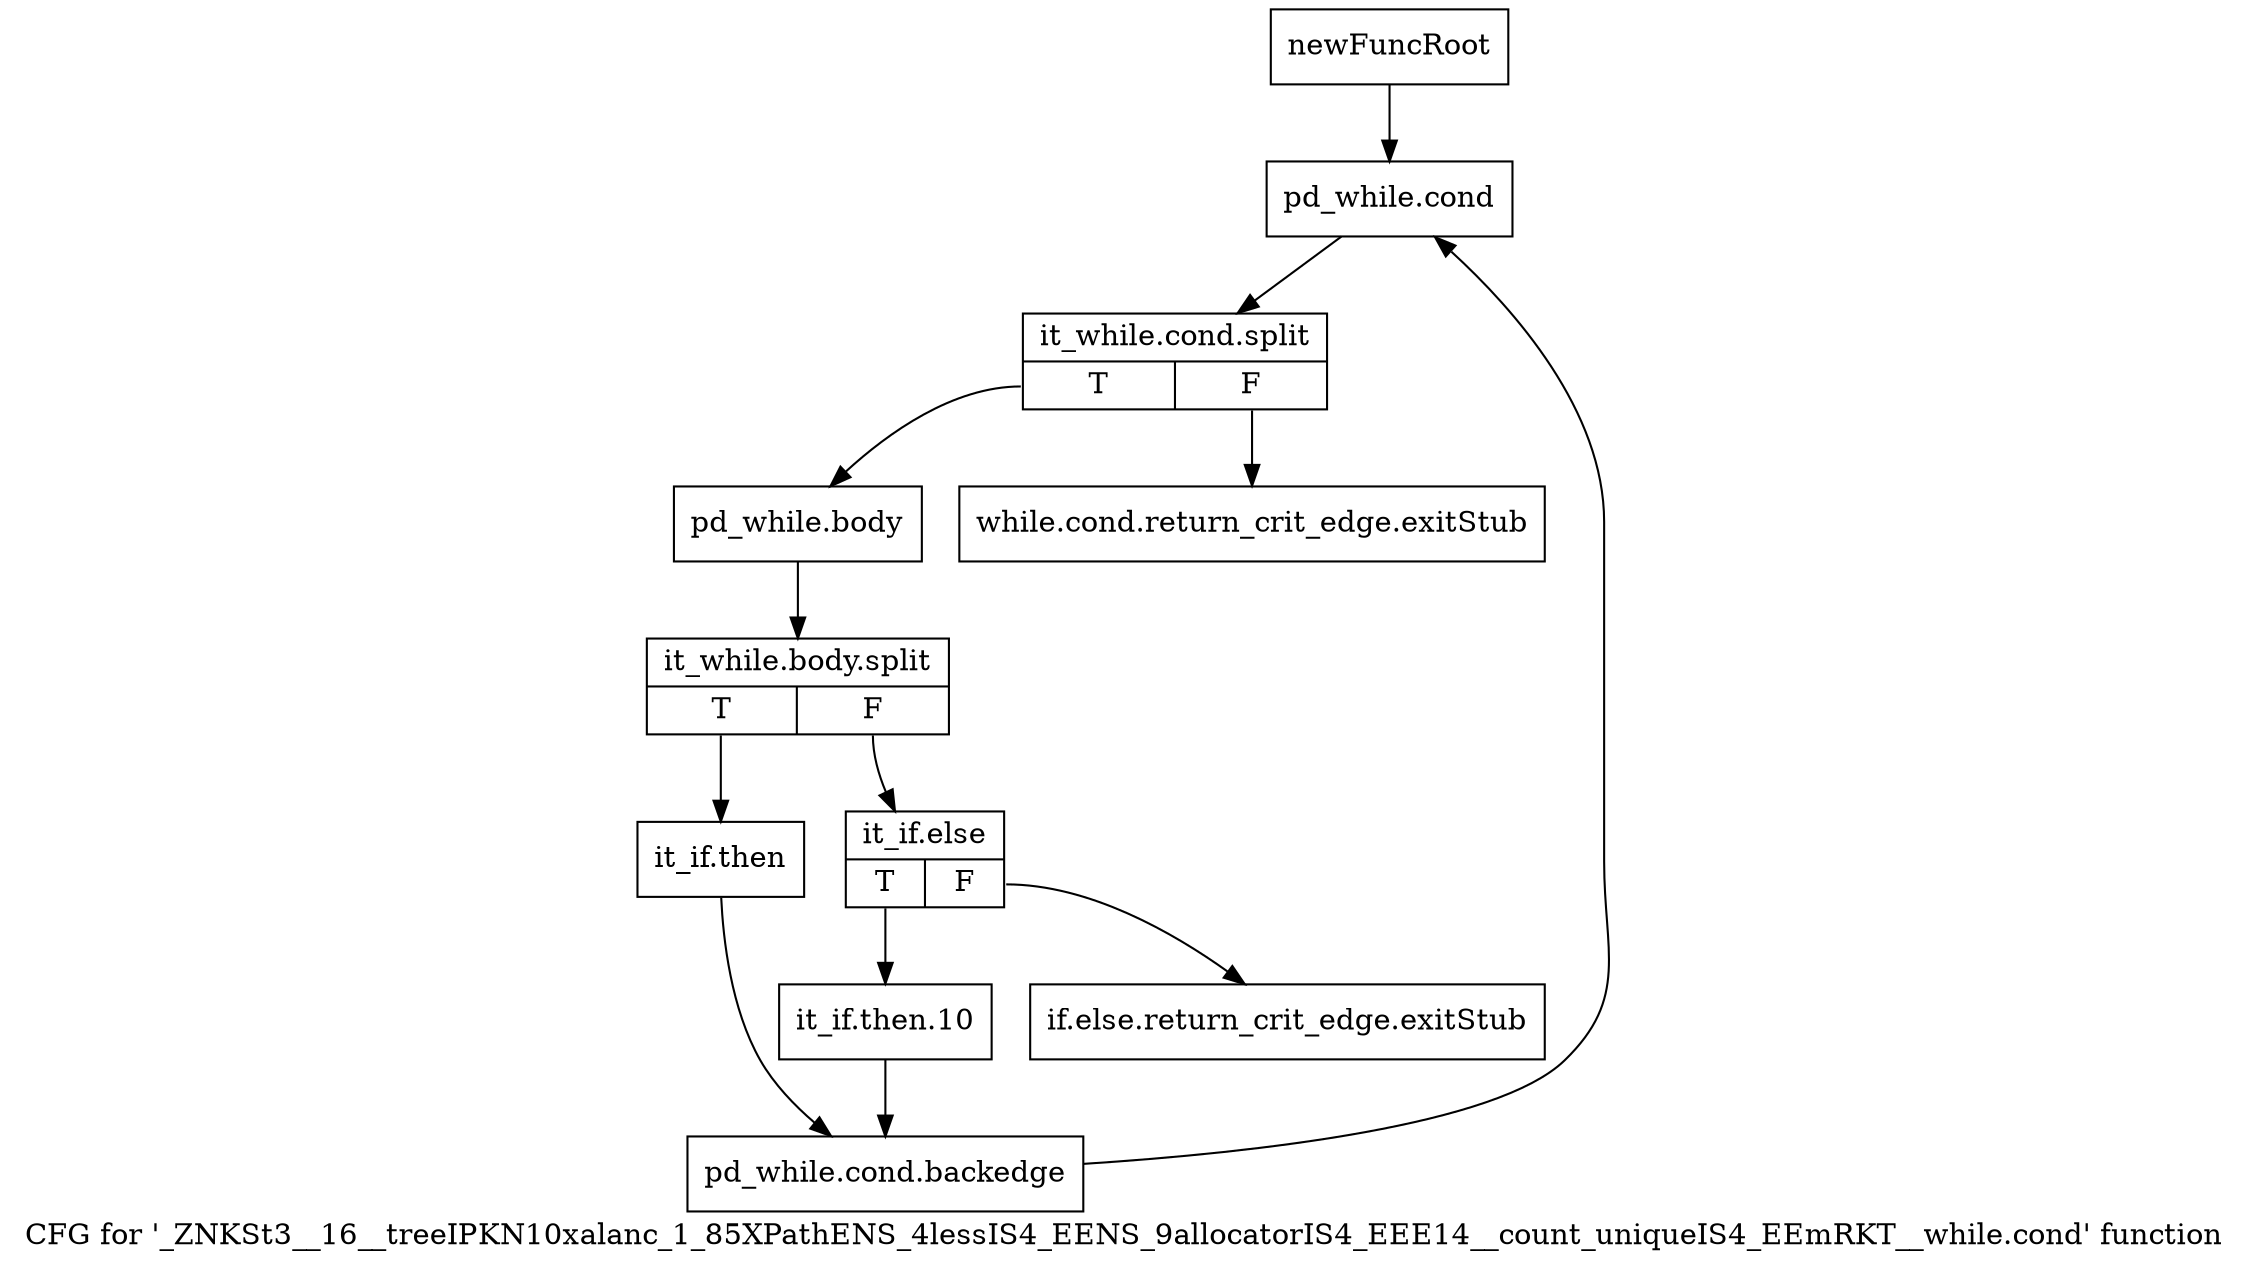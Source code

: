 digraph "CFG for '_ZNKSt3__16__treeIPKN10xalanc_1_85XPathENS_4lessIS4_EENS_9allocatorIS4_EEE14__count_uniqueIS4_EEmRKT__while.cond' function" {
	label="CFG for '_ZNKSt3__16__treeIPKN10xalanc_1_85XPathENS_4lessIS4_EENS_9allocatorIS4_EEE14__count_uniqueIS4_EEmRKT__while.cond' function";

	Node0x9ea6c40 [shape=record,label="{newFuncRoot}"];
	Node0x9ea6c40 -> Node0x9ea6d30;
	Node0x9ea6c90 [shape=record,label="{while.cond.return_crit_edge.exitStub}"];
	Node0x9ea6ce0 [shape=record,label="{if.else.return_crit_edge.exitStub}"];
	Node0x9ea6d30 [shape=record,label="{pd_while.cond}"];
	Node0x9ea6d30 -> Node0xd09b6f0;
	Node0xd09b6f0 [shape=record,label="{it_while.cond.split|{<s0>T|<s1>F}}"];
	Node0xd09b6f0:s0 -> Node0x9ea6d80;
	Node0xd09b6f0:s1 -> Node0x9ea6c90;
	Node0x9ea6d80 [shape=record,label="{pd_while.body}"];
	Node0x9ea6d80 -> Node0xcfdda40;
	Node0xcfdda40 [shape=record,label="{it_while.body.split|{<s0>T|<s1>F}}"];
	Node0xcfdda40:s0 -> Node0x9ea6e70;
	Node0xcfdda40:s1 -> Node0x9ea6dd0;
	Node0x9ea6dd0 [shape=record,label="{it_if.else|{<s0>T|<s1>F}}"];
	Node0x9ea6dd0:s0 -> Node0x9ea6e20;
	Node0x9ea6dd0:s1 -> Node0x9ea6ce0;
	Node0x9ea6e20 [shape=record,label="{it_if.then.10}"];
	Node0x9ea6e20 -> Node0x9ea7020;
	Node0x9ea6e70 [shape=record,label="{it_if.then}"];
	Node0x9ea6e70 -> Node0x9ea7020;
	Node0x9ea7020 [shape=record,label="{pd_while.cond.backedge}"];
	Node0x9ea7020 -> Node0x9ea6d30;
}
